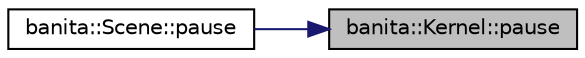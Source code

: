 digraph "banita::Kernel::pause"
{
 // LATEX_PDF_SIZE
  edge [fontname="Helvetica",fontsize="10",labelfontname="Helvetica",labelfontsize="10"];
  node [fontname="Helvetica",fontsize="10",shape=record];
  rankdir="RL";
  Node18 [label="banita::Kernel::pause",height=0.2,width=0.4,color="black", fillcolor="grey75", style="filled", fontcolor="black",tooltip="pause the kernel"];
  Node18 -> Node19 [dir="back",color="midnightblue",fontsize="10",style="solid",fontname="Helvetica"];
  Node19 [label="banita::Scene::pause",height=0.2,width=0.4,color="black", fillcolor="white", style="filled",URL="$da/d56/classbanita_1_1_scene.html#a0b6fe86bd75f0baa4b7d8e259a8ebf07",tooltip=" "];
}
